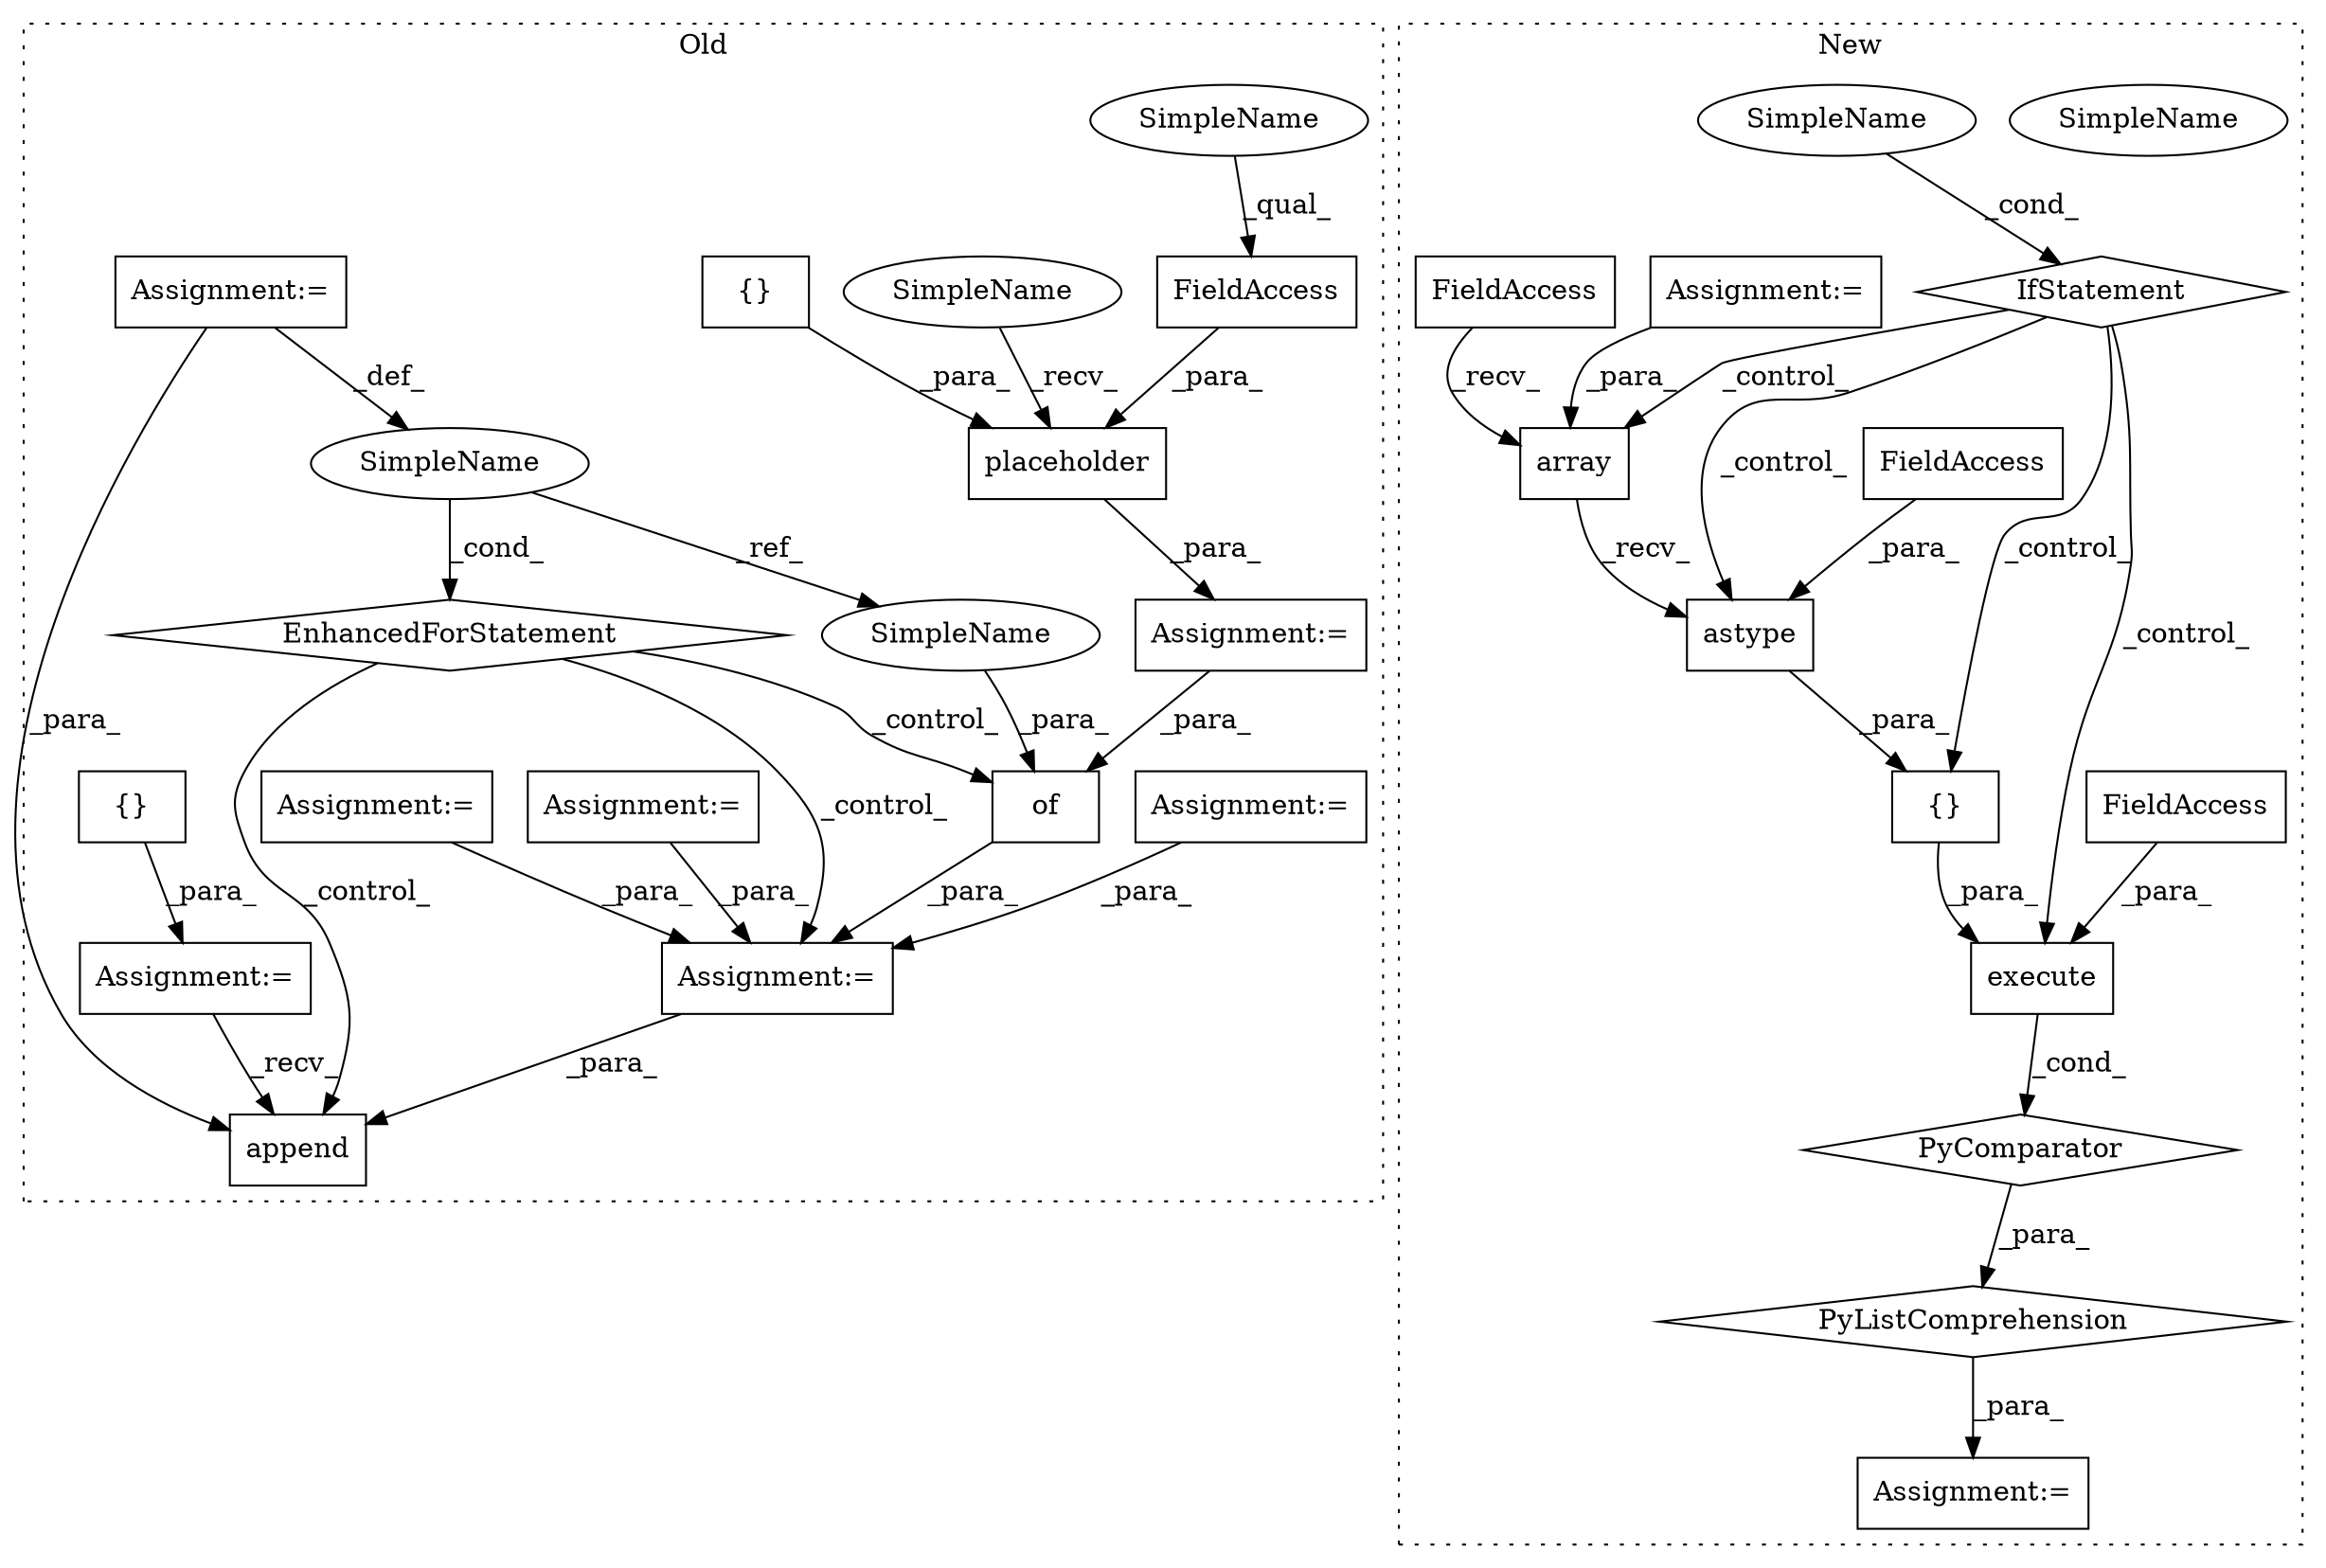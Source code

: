 digraph G {
subgraph cluster0 {
1 [label="placeholder" a="32" s="577,617" l="12,1" shape="box"];
3 [label="Assignment:=" a="7" s="1232" l="1" shape="box"];
4 [label="FieldAccess" a="22" s="589" l="16" shape="box"];
5 [label="{}" a="4" s="615" l="2" shape="box"];
8 [label="Assignment:=" a="7" s="711" l="1" shape="box"];
9 [label="Assignment:=" a="7" s="763" l="1" shape="box"];
10 [label="Assignment:=" a="7" s="741" l="1" shape="box"];
11 [label="Assignment:=" a="7" s="565" l="1" shape="box"];
12 [label="EnhancedForStatement" a="70" s="1120,1209" l="57,2" shape="diamond"];
15 [label="SimpleName" a="42" s="1181" l="17" shape="ellipse"];
21 [label="of" a="32" s="1260,1292" l="3,1" shape="box"];
25 [label="Assignment:=" a="7" s="1120,1209" l="57,2" shape="box"];
26 [label="append" a="32" s="1317,1335" l="7,1" shape="box"];
27 [label="{}" a="4" s="1110" l="2" shape="box"];
28 [label="Assignment:=" a="7" s="1100" l="1" shape="box"];
29 [label="SimpleName" a="42" s="589" l="10" shape="ellipse"];
30 [label="SimpleName" a="42" s="566" l="10" shape="ellipse"];
31 [label="SimpleName" a="42" s="1275" l="17" shape="ellipse"];
label = "Old";
style="dotted";
}
subgraph cluster1 {
2 [label="{}" a="4" s="1341,1376" l="1,1" shape="box"];
6 [label="Assignment:=" a="7" s="1298" l="12" shape="box"];
7 [label="Assignment:=" a="7" s="1436" l="24" shape="box"];
13 [label="SimpleName" a="42" s="1455" l="5" shape="ellipse"];
14 [label="array" a="32" s="1348,1355" l="6,1" shape="box"];
16 [label="PyListComprehension" a="109" s="1310" l="158" shape="diamond"];
17 [label="execute" a="32" s="1315,1377" l="8,1" shape="box"];
18 [label="PyComparator" a="113" s="1436" l="24" shape="diamond"];
19 [label="FieldAccess" a="22" s="1342" l="5" shape="box"];
20 [label="FieldAccess" a="22" s="1323" l="8" shape="box"];
22 [label="IfStatement" a="25" s="1436" l="24" shape="diamond"];
23 [label="astype" a="32" s="1357,1375" l="7,1" shape="box"];
24 [label="FieldAccess" a="22" s="1364" l="5" shape="box"];
32 [label="SimpleName" a="42" s="1455" l="5" shape="ellipse"];
label = "New";
style="dotted";
}
1 -> 11 [label="_para_"];
2 -> 17 [label="_para_"];
3 -> 26 [label="_para_"];
4 -> 1 [label="_para_"];
5 -> 1 [label="_para_"];
7 -> 14 [label="_para_"];
8 -> 3 [label="_para_"];
9 -> 3 [label="_para_"];
10 -> 3 [label="_para_"];
11 -> 21 [label="_para_"];
12 -> 21 [label="_control_"];
12 -> 3 [label="_control_"];
12 -> 26 [label="_control_"];
14 -> 23 [label="_recv_"];
15 -> 31 [label="_ref_"];
15 -> 12 [label="_cond_"];
16 -> 6 [label="_para_"];
17 -> 18 [label="_cond_"];
18 -> 16 [label="_para_"];
19 -> 14 [label="_recv_"];
20 -> 17 [label="_para_"];
21 -> 3 [label="_para_"];
22 -> 2 [label="_control_"];
22 -> 23 [label="_control_"];
22 -> 17 [label="_control_"];
22 -> 14 [label="_control_"];
23 -> 2 [label="_para_"];
24 -> 23 [label="_para_"];
25 -> 15 [label="_def_"];
25 -> 26 [label="_para_"];
27 -> 28 [label="_para_"];
28 -> 26 [label="_recv_"];
29 -> 4 [label="_qual_"];
30 -> 1 [label="_recv_"];
31 -> 21 [label="_para_"];
32 -> 22 [label="_cond_"];
}